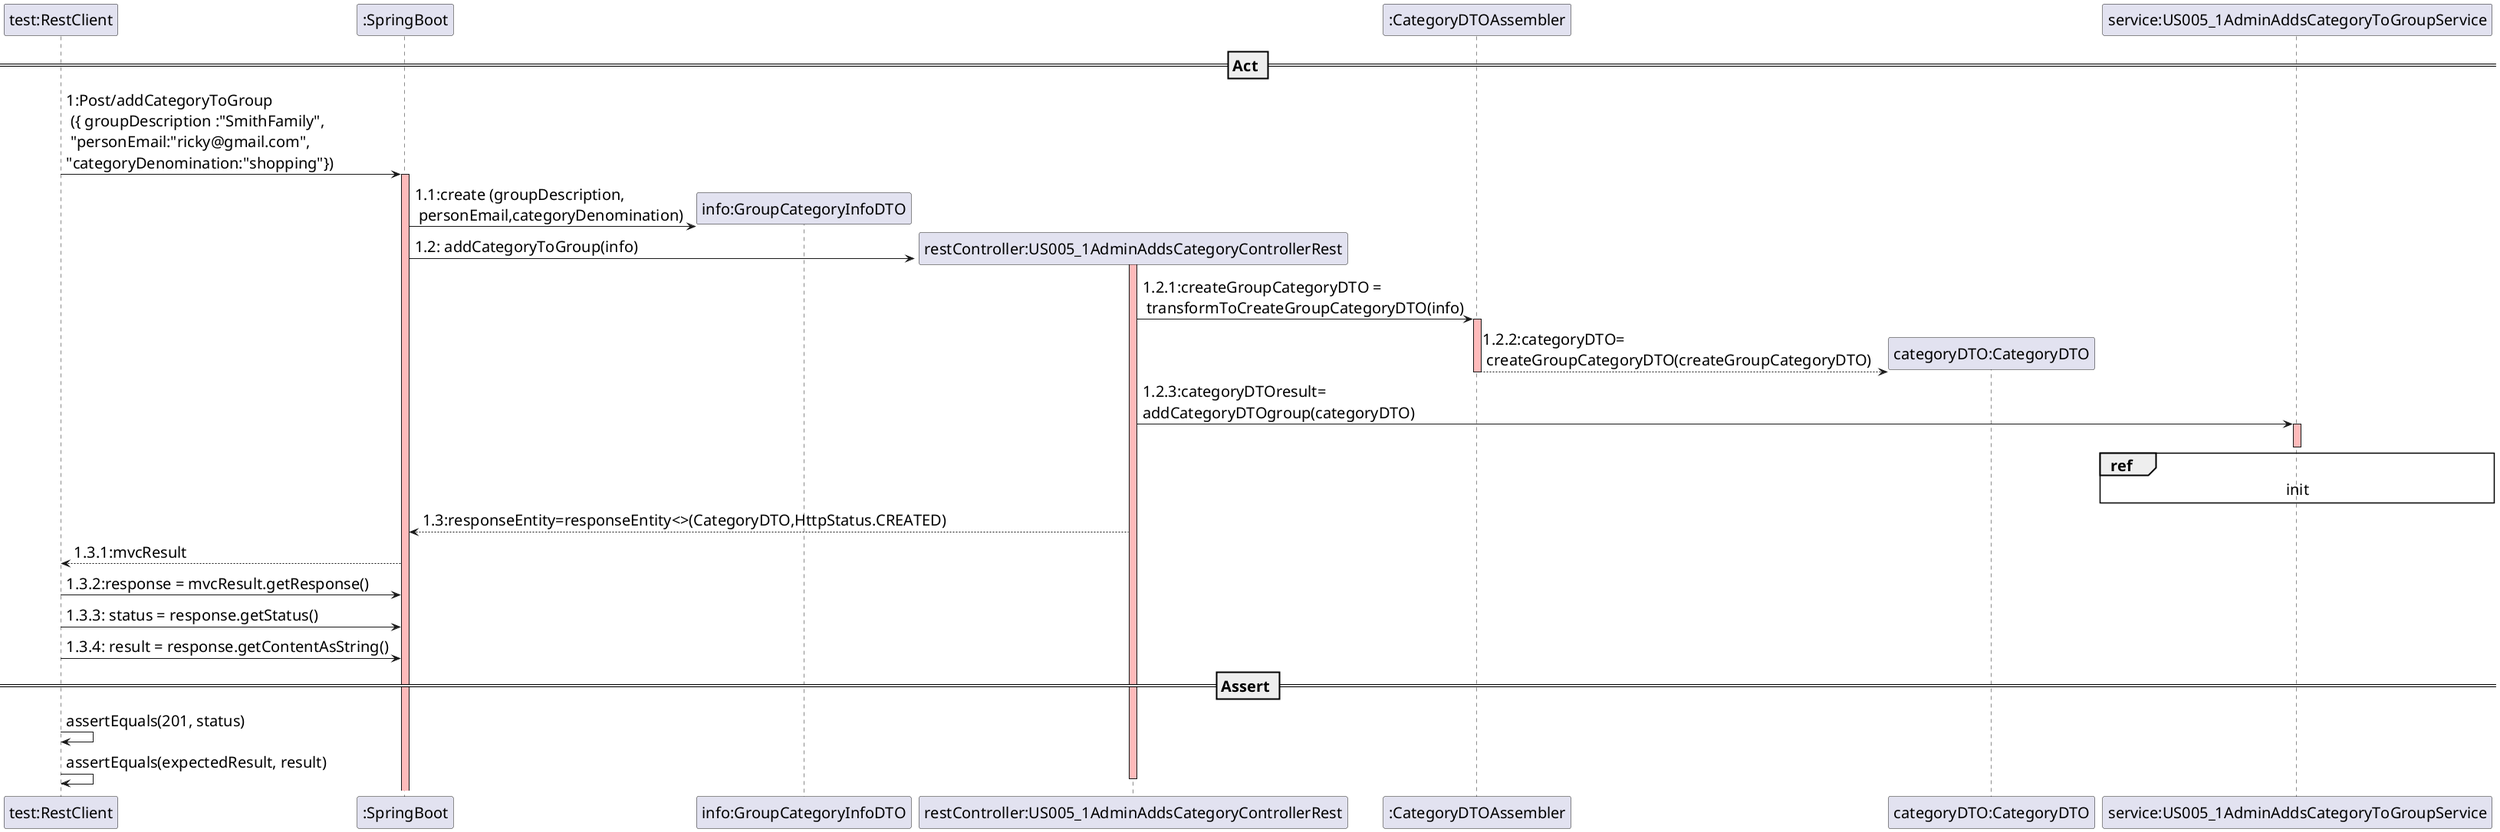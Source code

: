 @startuml
skinparam DefaultFontSize 20

participant "test:RestClient"

participant ":SpringBoot"

== Act ==
"test:RestClient" -> ":SpringBoot" :1:Post/addCategoryToGroup \n ({ groupDescription :"SmithFamily",\n "personEmail:"ricky@gmail.com",\n"categoryDenomination:"shopping"})
activate ":SpringBoot" #FFBBBB

create "info:GroupCategoryInfoDTO"
":SpringBoot"->"info:GroupCategoryInfoDTO":1.1:create (groupDescription,\n personEmail,categoryDenomination)
activate "restController:US005_1AdminAddsCategoryControllerRest" #FFBBBB

create "restController:US005_1AdminAddsCategoryControllerRest"
":SpringBoot"-> "restController:US005_1AdminAddsCategoryControllerRest":1.2: addCategoryToGroup(info)



"restController:US005_1AdminAddsCategoryControllerRest"-> ":CategoryDTOAssembler":1.2.1:createGroupCategoryDTO =\n transformToCreateGroupCategoryDTO(info)
activate ":CategoryDTOAssembler" #FFBBBB

create "categoryDTO:CategoryDTO"
":CategoryDTOAssembler"-->"categoryDTO:CategoryDTO":1.2.2:categoryDTO=\n createGroupCategoryDTO(createGroupCategoryDTO)
deactivate ":CategoryDTOAssembler"

"restController:US005_1AdminAddsCategoryControllerRest"->"service:US005_1AdminAddsCategoryToGroupService":1.2.3:categoryDTOresult=\naddCategoryDTOgroup(categoryDTO)
activate "service:US005_1AdminAddsCategoryToGroupService" #FFBBBB
deactivate "service:US005_1AdminAddsCategoryToGroupService" #FFBBBB

ref over "service:US005_1AdminAddsCategoryToGroupService": init

"restController:US005_1AdminAddsCategoryControllerRest"--> ":SpringBoot":1.3:responseEntity=responseEntity<>(CategoryDTO,HttpStatus.CREATED)
":SpringBoot"-->"test:RestClient":1.3.1:mvcResult

"test:RestClient" -> ":SpringBoot": 1.3.2:response = mvcResult.getResponse()

"test:RestClient"-> ":SpringBoot":1.3.3: status = response.getStatus()

"test:RestClient" -> ":SpringBoot":1.3.4: result = response.getContentAsString()

== Assert ==

"test:RestClient" -> "test:RestClient" : assertEquals(201, status)
"test:RestClient" -> "test:RestClient" : assertEquals(expectedResult, result)
deactivate "service:US005_1AdminAddsCategoryToGroupService"
deactivate "restController:US005_1AdminAddsCategoryControllerRest"

@enduml